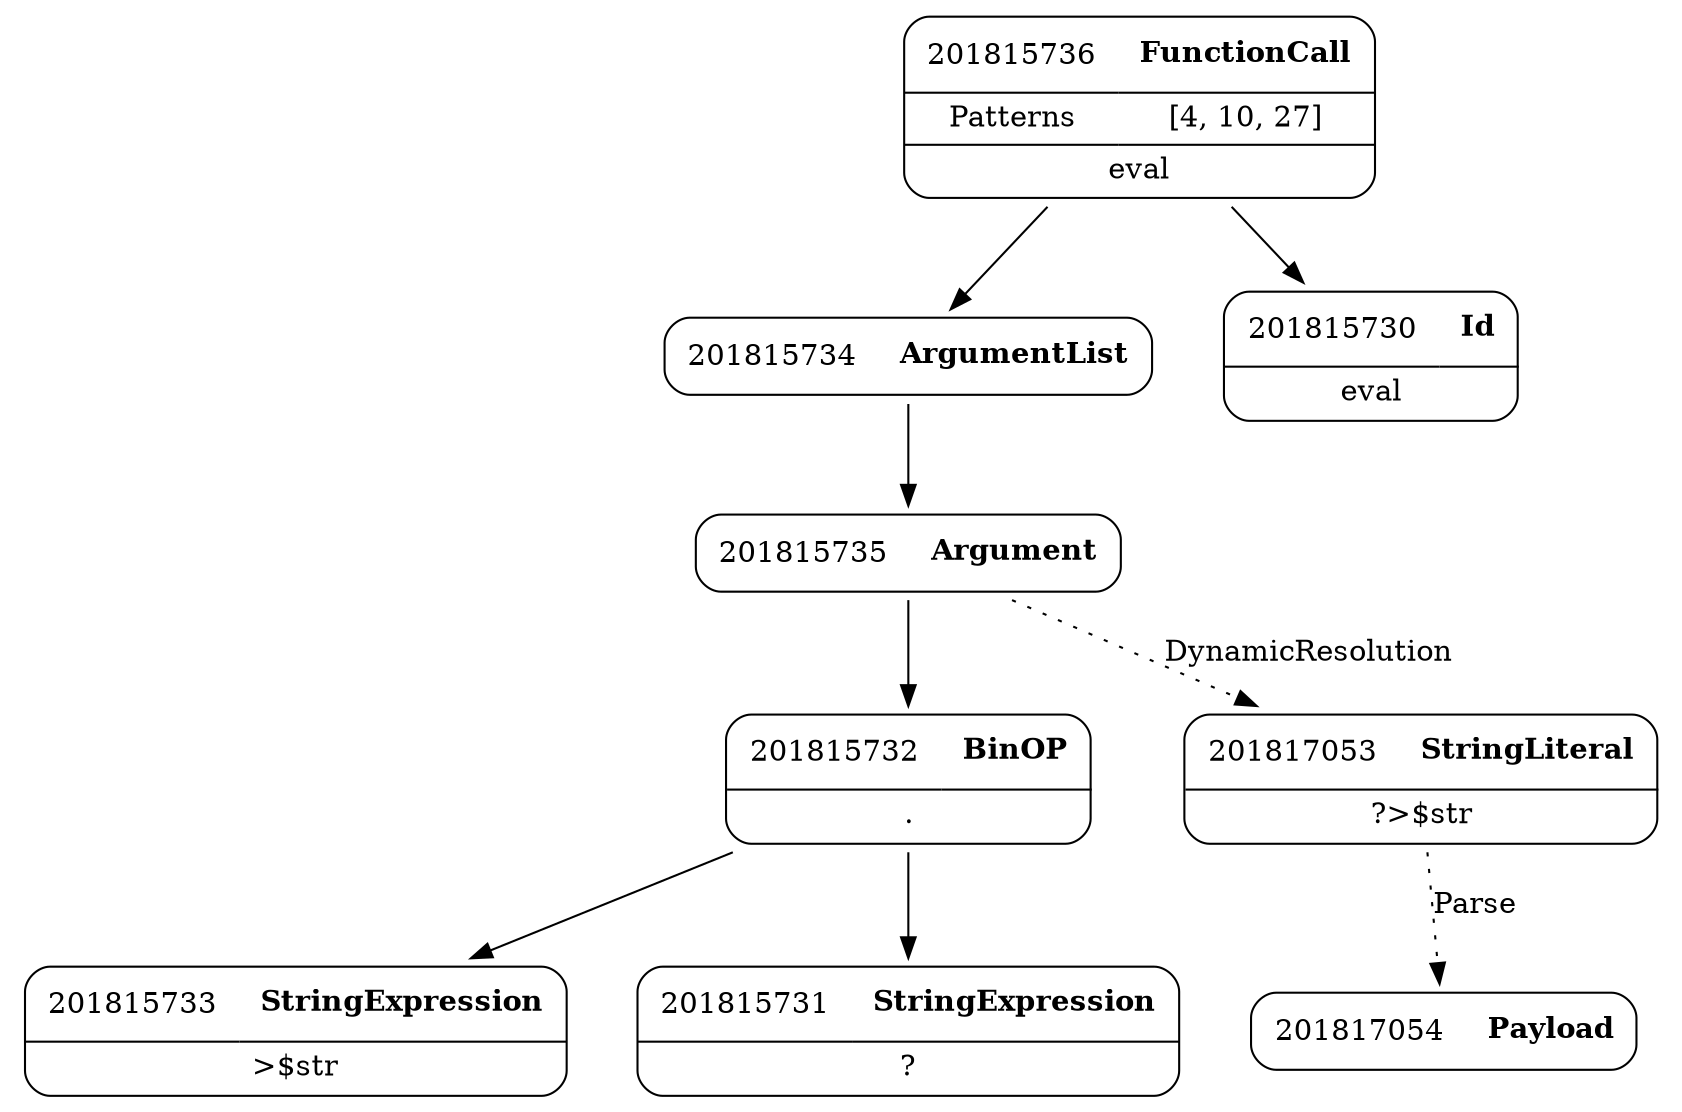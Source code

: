 digraph ast {
node [shape=none];
201815735 [label=<<TABLE border='1' cellspacing='0' cellpadding='10' style='rounded' ><TR><TD border='0'>201815735</TD><TD border='0'><B>Argument</B></TD></TR></TABLE>>];
201815735 -> 201815732 [weight=2];
201815735 -> 201817053 [style=dotted,label=DynamicResolution];
201815734 [label=<<TABLE border='1' cellspacing='0' cellpadding='10' style='rounded' ><TR><TD border='0'>201815734</TD><TD border='0'><B>ArgumentList</B></TD></TR></TABLE>>];
201815734 -> 201815735 [weight=2];
201815733 [label=<<TABLE border='1' cellspacing='0' cellpadding='10' style='rounded' ><TR><TD border='0'>201815733</TD><TD border='0'><B>StringExpression</B></TD></TR><HR/><TR><TD border='0' cellpadding='5' colspan='2'>&gt;$str</TD></TR></TABLE>>];
201815732 [label=<<TABLE border='1' cellspacing='0' cellpadding='10' style='rounded' ><TR><TD border='0'>201815732</TD><TD border='0'><B>BinOP</B></TD></TR><HR/><TR><TD border='0' cellpadding='5' colspan='2'>.</TD></TR></TABLE>>];
201815732 -> 201815731 [weight=2];
201815732 -> 201815733 [weight=2];
201815731 [label=<<TABLE border='1' cellspacing='0' cellpadding='10' style='rounded' ><TR><TD border='0'>201815731</TD><TD border='0'><B>StringExpression</B></TD></TR><HR/><TR><TD border='0' cellpadding='5' colspan='2'>?</TD></TR></TABLE>>];
201815730 [label=<<TABLE border='1' cellspacing='0' cellpadding='10' style='rounded' ><TR><TD border='0'>201815730</TD><TD border='0'><B>Id</B></TD></TR><HR/><TR><TD border='0' cellpadding='5' colspan='2'>eval</TD></TR></TABLE>>];
201817054 [label=<<TABLE border='1' cellspacing='0' cellpadding='10' style='rounded' ><TR><TD border='0'>201817054</TD><TD border='0'><B>Payload</B></TD></TR></TABLE>>];
201817053 [label=<<TABLE border='1' cellspacing='0' cellpadding='10' style='rounded' ><TR><TD border='0'>201817053</TD><TD border='0'><B>StringLiteral</B></TD></TR><HR/><TR><TD border='0' cellpadding='5' colspan='2'>?&gt;$str</TD></TR></TABLE>>];
201817053 -> 201817054 [style=dotted,label=Parse];
201815736 [label=<<TABLE border='1' cellspacing='0' cellpadding='10' style='rounded' ><TR><TD border='0'>201815736</TD><TD border='0'><B>FunctionCall</B></TD></TR><HR/><TR><TD border='0' cellpadding='5'>Patterns</TD><TD border='0' cellpadding='5'>[4, 10, 27]</TD></TR><HR/><TR><TD border='0' cellpadding='5' colspan='2'>eval</TD></TR></TABLE>>];
201815736 -> 201815730 [weight=2];
201815736 -> 201815734 [weight=2];
}
